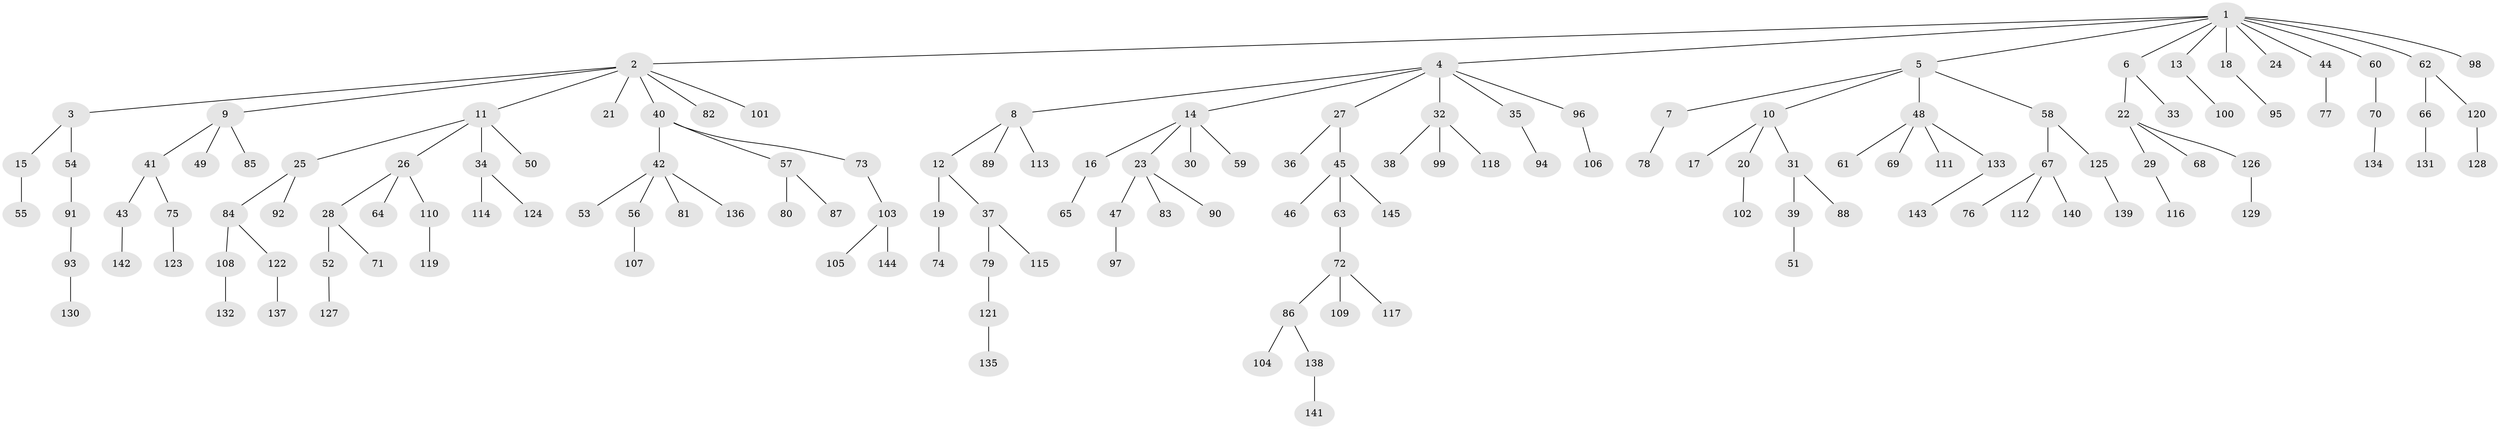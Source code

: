 // coarse degree distribution, {1: 0.5909090909090909, 3: 0.13636363636363635, 2: 0.1590909090909091, 6: 0.022727272727272728, 5: 0.045454545454545456, 4: 0.022727272727272728, 8: 0.022727272727272728}
// Generated by graph-tools (version 1.1) at 2025/37/03/04/25 23:37:18]
// undirected, 145 vertices, 144 edges
graph export_dot {
  node [color=gray90,style=filled];
  1;
  2;
  3;
  4;
  5;
  6;
  7;
  8;
  9;
  10;
  11;
  12;
  13;
  14;
  15;
  16;
  17;
  18;
  19;
  20;
  21;
  22;
  23;
  24;
  25;
  26;
  27;
  28;
  29;
  30;
  31;
  32;
  33;
  34;
  35;
  36;
  37;
  38;
  39;
  40;
  41;
  42;
  43;
  44;
  45;
  46;
  47;
  48;
  49;
  50;
  51;
  52;
  53;
  54;
  55;
  56;
  57;
  58;
  59;
  60;
  61;
  62;
  63;
  64;
  65;
  66;
  67;
  68;
  69;
  70;
  71;
  72;
  73;
  74;
  75;
  76;
  77;
  78;
  79;
  80;
  81;
  82;
  83;
  84;
  85;
  86;
  87;
  88;
  89;
  90;
  91;
  92;
  93;
  94;
  95;
  96;
  97;
  98;
  99;
  100;
  101;
  102;
  103;
  104;
  105;
  106;
  107;
  108;
  109;
  110;
  111;
  112;
  113;
  114;
  115;
  116;
  117;
  118;
  119;
  120;
  121;
  122;
  123;
  124;
  125;
  126;
  127;
  128;
  129;
  130;
  131;
  132;
  133;
  134;
  135;
  136;
  137;
  138;
  139;
  140;
  141;
  142;
  143;
  144;
  145;
  1 -- 2;
  1 -- 4;
  1 -- 5;
  1 -- 6;
  1 -- 13;
  1 -- 18;
  1 -- 24;
  1 -- 44;
  1 -- 60;
  1 -- 62;
  1 -- 98;
  2 -- 3;
  2 -- 9;
  2 -- 11;
  2 -- 21;
  2 -- 40;
  2 -- 82;
  2 -- 101;
  3 -- 15;
  3 -- 54;
  4 -- 8;
  4 -- 14;
  4 -- 27;
  4 -- 32;
  4 -- 35;
  4 -- 96;
  5 -- 7;
  5 -- 10;
  5 -- 48;
  5 -- 58;
  6 -- 22;
  6 -- 33;
  7 -- 78;
  8 -- 12;
  8 -- 89;
  8 -- 113;
  9 -- 41;
  9 -- 49;
  9 -- 85;
  10 -- 17;
  10 -- 20;
  10 -- 31;
  11 -- 25;
  11 -- 26;
  11 -- 34;
  11 -- 50;
  12 -- 19;
  12 -- 37;
  13 -- 100;
  14 -- 16;
  14 -- 23;
  14 -- 30;
  14 -- 59;
  15 -- 55;
  16 -- 65;
  18 -- 95;
  19 -- 74;
  20 -- 102;
  22 -- 29;
  22 -- 68;
  22 -- 126;
  23 -- 47;
  23 -- 83;
  23 -- 90;
  25 -- 84;
  25 -- 92;
  26 -- 28;
  26 -- 64;
  26 -- 110;
  27 -- 36;
  27 -- 45;
  28 -- 52;
  28 -- 71;
  29 -- 116;
  31 -- 39;
  31 -- 88;
  32 -- 38;
  32 -- 99;
  32 -- 118;
  34 -- 114;
  34 -- 124;
  35 -- 94;
  37 -- 79;
  37 -- 115;
  39 -- 51;
  40 -- 42;
  40 -- 57;
  40 -- 73;
  41 -- 43;
  41 -- 75;
  42 -- 53;
  42 -- 56;
  42 -- 81;
  42 -- 136;
  43 -- 142;
  44 -- 77;
  45 -- 46;
  45 -- 63;
  45 -- 145;
  47 -- 97;
  48 -- 61;
  48 -- 69;
  48 -- 111;
  48 -- 133;
  52 -- 127;
  54 -- 91;
  56 -- 107;
  57 -- 80;
  57 -- 87;
  58 -- 67;
  58 -- 125;
  60 -- 70;
  62 -- 66;
  62 -- 120;
  63 -- 72;
  66 -- 131;
  67 -- 76;
  67 -- 112;
  67 -- 140;
  70 -- 134;
  72 -- 86;
  72 -- 109;
  72 -- 117;
  73 -- 103;
  75 -- 123;
  79 -- 121;
  84 -- 108;
  84 -- 122;
  86 -- 104;
  86 -- 138;
  91 -- 93;
  93 -- 130;
  96 -- 106;
  103 -- 105;
  103 -- 144;
  108 -- 132;
  110 -- 119;
  120 -- 128;
  121 -- 135;
  122 -- 137;
  125 -- 139;
  126 -- 129;
  133 -- 143;
  138 -- 141;
}
